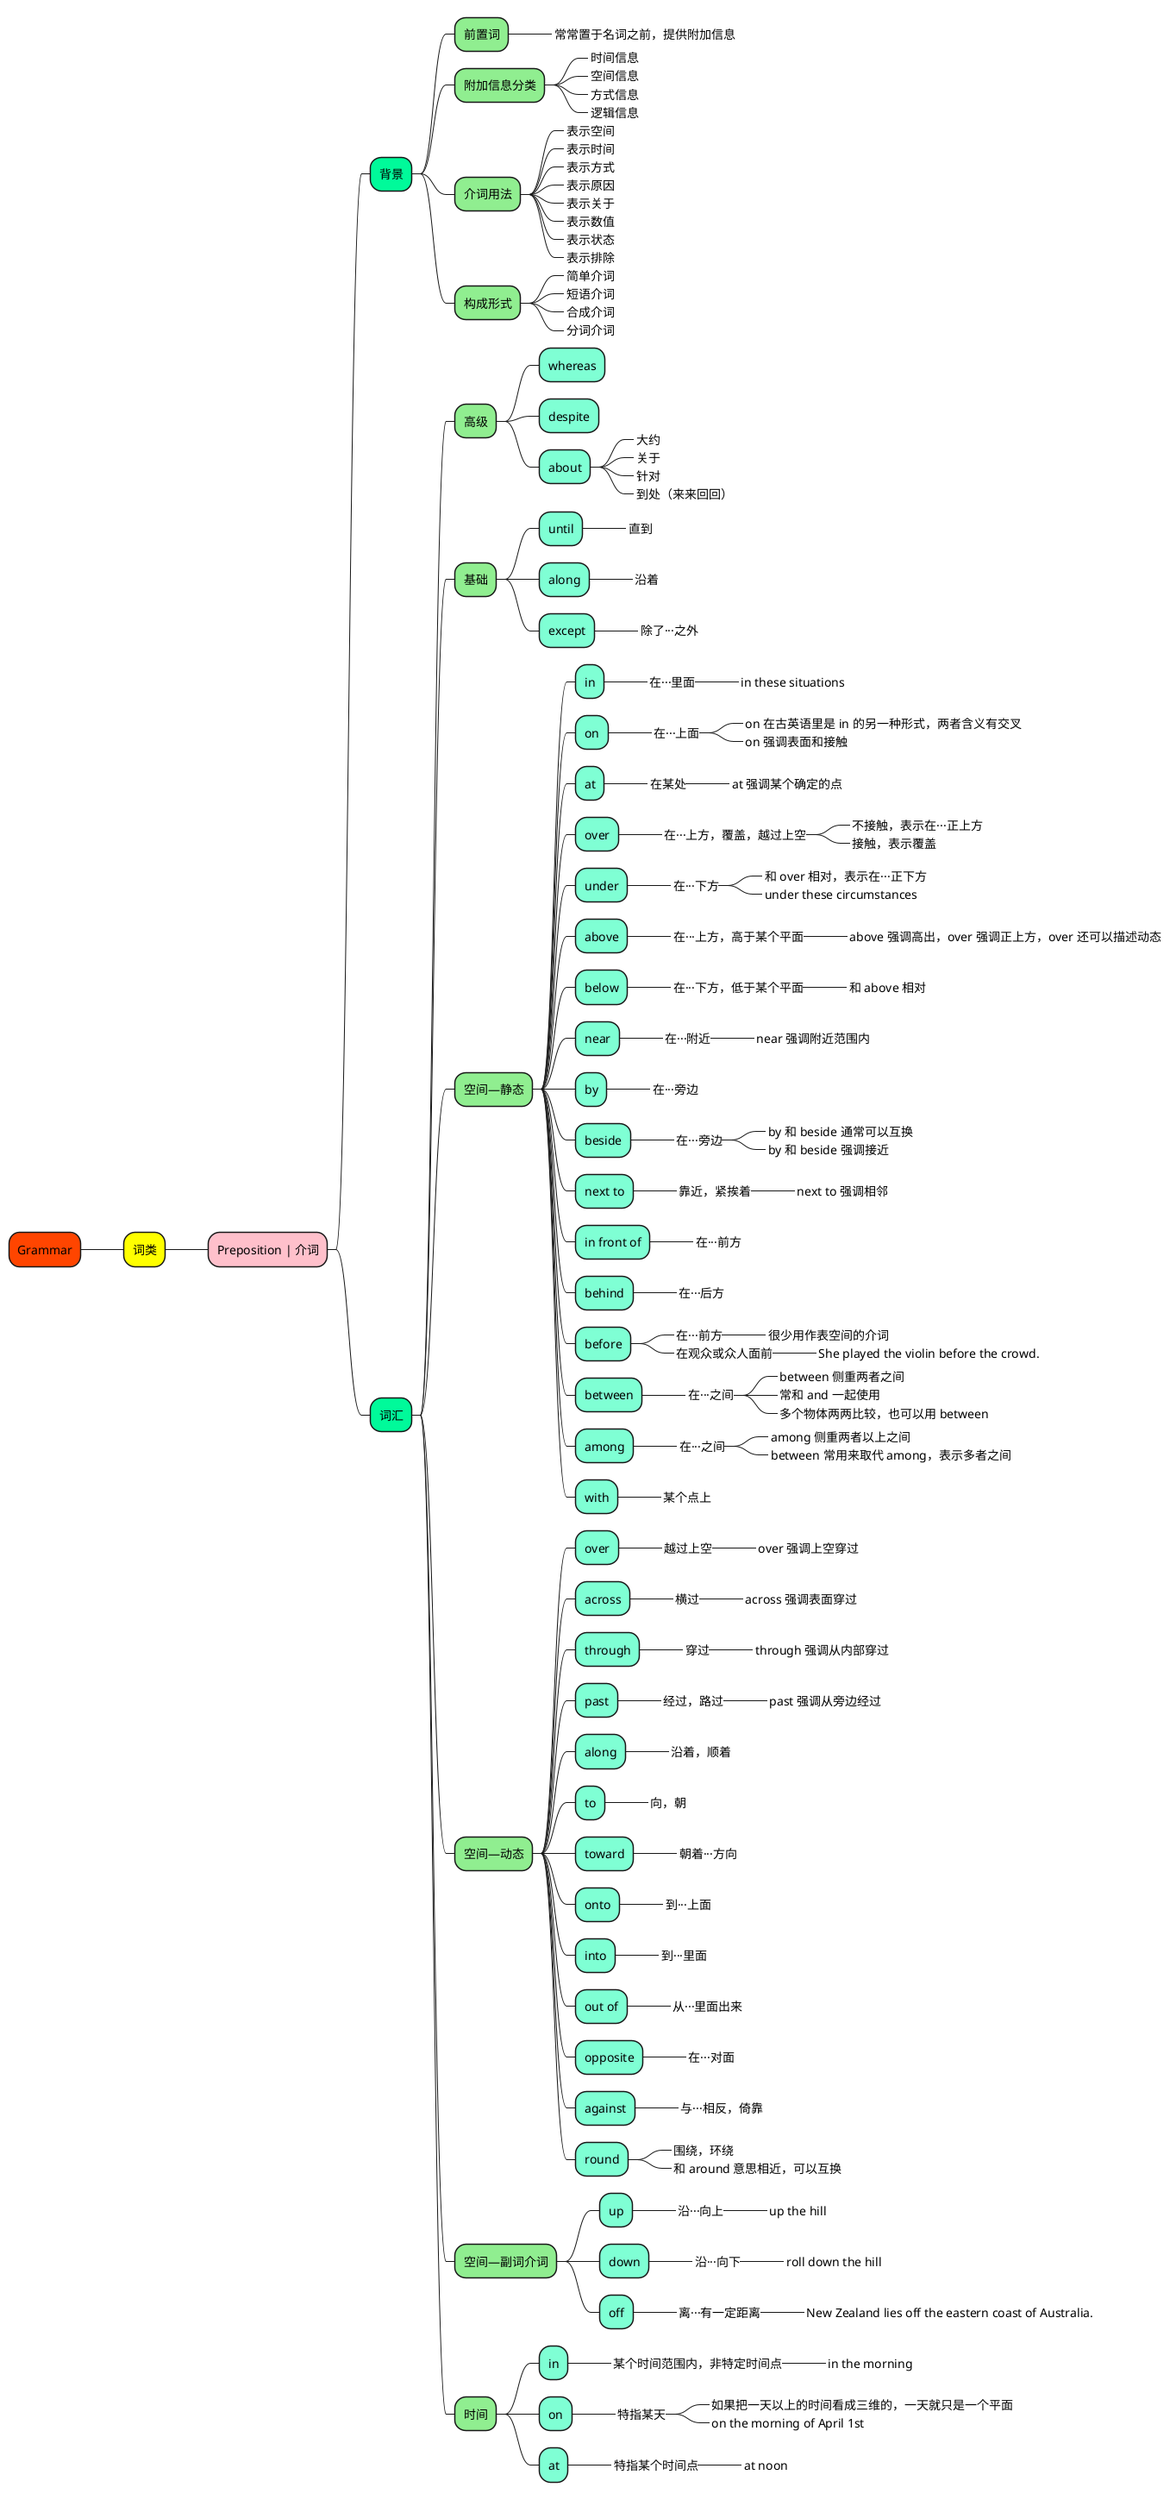 @startmindmap

+[#OrangeRed] Grammar

++[#yellow] 词类

+++[#Pink] Preposition | 介词

++++[#MediumSpringGreen] 背景
+++++[#LightGreen] 前置词
++++++[#Aquamarine]_ 常常置于名词之前，提供附加信息

+++++[#LightGreen] 附加信息分类
++++++[#Aquamarine]_ 时间信息
++++++[#Aquamarine]_ 空间信息
++++++[#Aquamarine]_ 方式信息
++++++[#Aquamarine]_ 逻辑信息

+++++[#LightGreen] 介词用法
++++++[#Aquamarine]_ 表示空间
++++++[#Aquamarine]_ 表示时间
++++++[#Aquamarine]_ 表示方式
++++++[#Aquamarine]_ 表示原因
++++++[#Aquamarine]_ 表示关于
++++++[#Aquamarine]_ 表示数值
++++++[#Aquamarine]_ 表示状态
++++++[#Aquamarine]_ 表示排除

+++++[#LightGreen] 构成形式
++++++[#Aquamarine]_ 简单介词
++++++[#Aquamarine]_ 短语介词
++++++[#Aquamarine]_ 合成介词
++++++[#Aquamarine]_ 分词介词

++++[#MediumSpringGreen] 词汇

+++++[#LightGreen] 高级
++++++[#Aquamarine] whereas
++++++[#Aquamarine] despite

++++++[#Aquamarine] about
+++++++[#GhostWhite]_ 大约
+++++++[#GhostWhite]_ 关于
+++++++[#GhostWhite]_ 针对
+++++++[#GhostWhite]_ 到处（来来回回）

+++++[#LightGreen] 基础
++++++[#Aquamarine] until
+++++++[#GhostWhite]_ 直到
++++++[#Aquamarine] along
+++++++[#GhostWhite]_ 沿着
++++++[#Aquamarine] except
+++++++[#GhostWhite]_ 除了···之外

+++++[#LightGreen] 空间—静态

++++++[#Aquamarine] in
+++++++[#GhostWhite]_ 在···里面
++++++++[#LightYellow]_ in these situations

++++++[#Aquamarine] on
+++++++[#GhostWhite]_ 在···上面
++++++++[#LightYellow]_ on 在古英语里是 in 的另一种形式，两者含义有交叉
++++++++[#LightYellow]_ on 强调表面和接触

++++++[#Aquamarine] at
+++++++[#GhostWhite]_ 在某处
++++++++[#LightYellow]_ at 强调某个确定的点

++++++[#Aquamarine] over
+++++++[#GhostWhite]_ 在···上方，覆盖，越过上空
++++++++[#LightYellow]_ 不接触，表示在···正上方
++++++++[#LightYellow]_ 接触，表示覆盖

++++++[#Aquamarine] under
+++++++[#GhostWhite]_ 在···下方
++++++++[#LightYellow]_ 和 over 相对，表示在···正下方
++++++++[#LightYellow]_ under these circumstances

++++++[#Aquamarine] above
+++++++[#GhostWhite]_ 在···上方，高于某个平面
++++++++[#LightYellow]_ above 强调高出，over 强调正上方，over 还可以描述动态

++++++[#Aquamarine] below
+++++++[#GhostWhite]_ 在···下方，低于某个平面
++++++++[#LightYellow]_ 和 above 相对

++++++[#Aquamarine] near
+++++++[#GhostWhite]_ 在···附近
++++++++[#LightYellow]_ near 强调附近范围内

++++++[#Aquamarine] by
+++++++[#GhostWhite]_ 在···旁边

++++++[#Aquamarine] beside
+++++++[#GhostWhite]_ 在···旁边
++++++++[#LightYellow]_ by 和 beside 通常可以互换
++++++++[#LightYellow]_ by 和 beside 强调接近

++++++[#Aquamarine] next to
+++++++[#GhostWhite]_ 靠近，紧挨着
++++++++[#LightYellow]_ next to 强调相邻

++++++[#Aquamarine] in front of
+++++++[#GhostWhite]_ 在···前方

++++++[#Aquamarine] behind
+++++++[#GhostWhite]_ 在···后方

++++++[#Aquamarine] before
+++++++[#GhostWhite]_ 在···前方
++++++++[#LightYellow]_ 很少用作表空间的介词
+++++++[#GhostWhite]_ 在观众或众人面前
++++++++[#LightYellow]_ She played the violin before the crowd.

++++++[#Aquamarine] between
+++++++[#GhostWhite]_ 在···之间
++++++++[#LightYellow]_ between 侧重两者之间
++++++++[#LightYellow]_ 常和 and 一起使用
++++++++[#LightYellow]_ 多个物体两两比较，也可以用 between

++++++[#Aquamarine] among
+++++++[#GhostWhite]_ 在···之间
++++++++[#LightYellow]_ among 侧重两者以上之间
++++++++[#LightYellow]_ between 常用来取代 among，表示多者之间

++++++[#Aquamarine] with
+++++++[#GhostWhite]_ 某个点上



+++++[#LightGreen] 空间—动态

++++++[#Aquamarine] over
+++++++[#GhostWhite]_ 越过上空
++++++++[#LightYellow]_ over 强调上空穿过

++++++[#Aquamarine] across
+++++++[#GhostWhite]_ 横过
++++++++[#LightYellow]_ across 强调表面穿过

++++++[#Aquamarine] through
+++++++[#GhostWhite]_ 穿过
++++++++[#LightYellow]_ through 强调从内部穿过

++++++[#Aquamarine] past
+++++++[#GhostWhite]_ 经过，路过
++++++++[#LightYellow]_ past 强调从旁边经过

++++++[#Aquamarine] along
+++++++[#GhostWhite]_ 沿着，顺着

++++++[#Aquamarine] to
+++++++[#GhostWhite]_ 向，朝

++++++[#Aquamarine] toward
+++++++[#GhostWhite]_ 朝着···方向

++++++[#Aquamarine] onto
+++++++[#GhostWhite]_ 到···上面

++++++[#Aquamarine] into
+++++++[#GhostWhite]_ 到···里面

++++++[#Aquamarine] out of
+++++++[#GhostWhite]_ 从···里面出来

++++++[#Aquamarine] opposite
+++++++[#GhostWhite]_ 在···对面

++++++[#Aquamarine] against
+++++++[#GhostWhite]_ 与···相反，倚靠

++++++[#Aquamarine] round
+++++++[#GhostWhite]_ 围绕，环绕
+++++++[#GhostWhite]_ 和 around 意思相近，可以互换



+++++[#LightGreen] 空间—副词介词

++++++[#Aquamarine] up
+++++++[#GhostWhite]_ 沿···向上
++++++++[#LightYellow]_ up the hill

++++++[#Aquamarine] down
+++++++[#GhostWhite]_ 沿···向下
++++++++[#LightYellow]_ roll down the hill

++++++[#Aquamarine] off
+++++++[#GhostWhite]_ 离···有一定距离
++++++++[#LightYellow]_ New Zealand lies off the eastern coast of Australia.



+++++[#LightGreen] 时间

++++++[#Aquamarine] in
+++++++[#GhostWhite]_ 某个时间范围内，非特定时间点
++++++++[#LightYellow]_ in the morning
++++++[#Aquamarine] on
+++++++[#GhostWhite]_ 特指某天
++++++++[#LightYellow]_ 如果把一天以上的时间看成三维的，一天就只是一个平面
++++++++[#LightYellow]_ on the morning of April 1st
++++++[#Aquamarine] at
+++++++[#GhostWhite]_ 特指某个时间点
++++++++[#LightYellow]_ at noon



'英语介词攻略 https://www.bilibili.com/video/BV1E64y1m75Z


@endmindmap